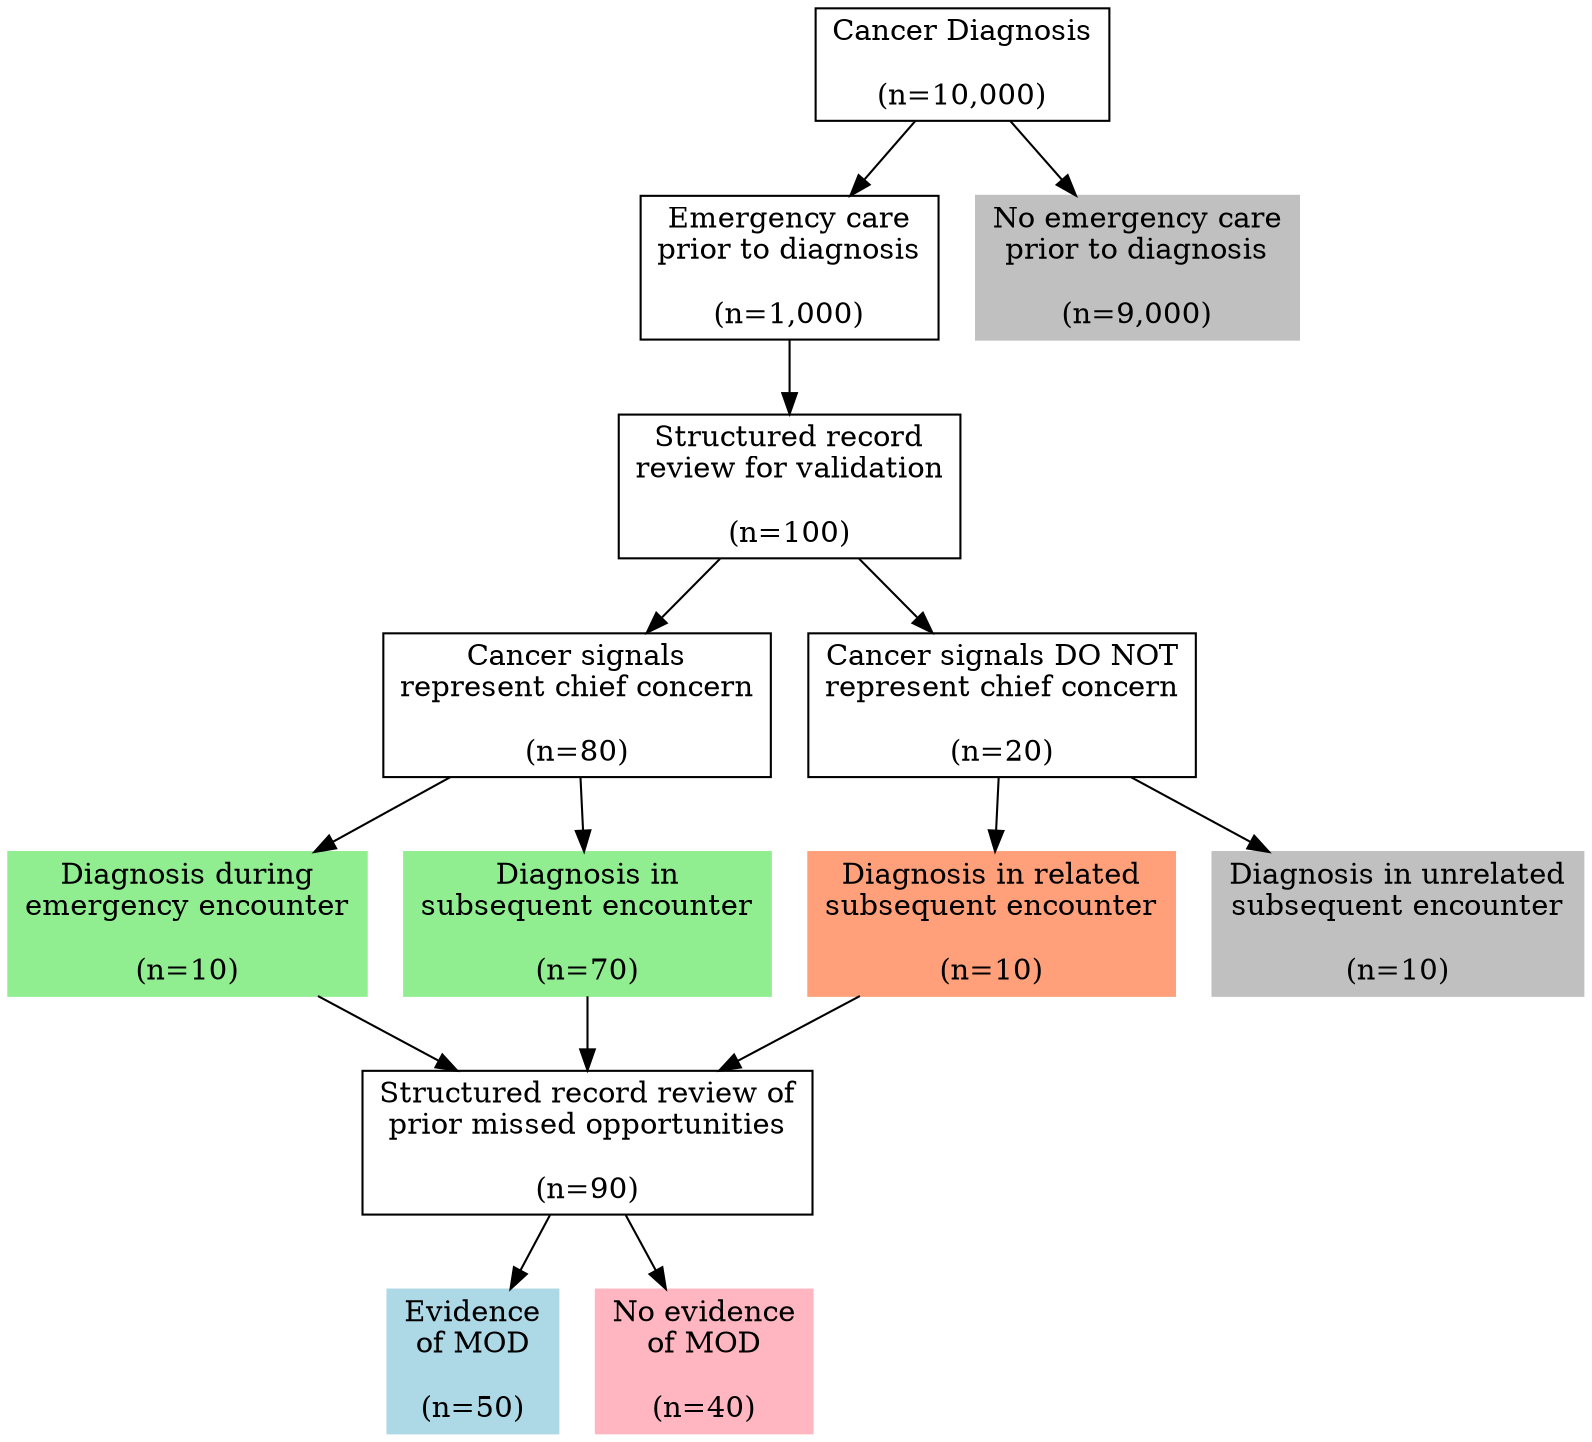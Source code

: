 digraph{

# Nodes

cancer_dx[shape=rectangle, label="Cancer Diagnosis\n\n(n=10,000)"]
emerg[shape=rectangle, label="Emergency care\nprior to diagnosis\n\n(n=1,000)"]
no_emerg[shape=rectangle, label="No emergency care\nprior to diagnosis\n\n(n=9,000)", style=filled, color=grey]

review_sample[shape=rectangle, label="Structured record\nreview for validation\n\n(n=100)"]
chief_concern[shape=rectangle, label="Cancer signals\nrepresent chief concern\n\n(n=80)"]
not_chief[shape=rectangle, label="Cancer signals DO NOT\nrepresent chief concern\n\n(n=20)"]

dx_during_type1[shape=rectangle, label="Diagnosis during\nemergency encounter\n\n(n=10)", style=filled, color=lightgreen]
dx_later_type2[shape=rectangle, label="Diagnosis in\nsubsequent encounter\n\n(n=70)", style=filled, color=lightgreen]
dx_related_type3_incidental[shape=rectangle, label="Diagnosis in related\nsubsequent encounter\n\n(n=10)", style=filled, color=lightsalmon]
dx_unrelated_nonEP_FP[shape=rectangle, label="Diagnosis in unrelated\nsubsequent encounter\n\n(n=10)", style=filled, color=grey]

MOD_review[shape=rectangle, label="Structured record review of\nprior missed opportunities\n\n(n=90)"]
yes_MOD[shape=rectangle, label="Evidence\nof MOD\n\n(n=50)", style=filled, color=lightblue]
no_MOD[shape=rectangle, label="No evidence\nof MOD\n\n(n=40)", style=filled, color=lightpink]




# Edges

cancer_dx -> emerg
cancer_dx -> no_emerg

emerg -> review_sample
review_sample -> chief_concern
review_sample -> not_chief
chief_concern -> dx_during_type1
chief_concern -> dx_later_type2
not_chief -> dx_related_type3_incidental
not_chief -> dx_unrelated_nonEP_FP

dx_during_type1 -> MOD_review
dx_later_type2 -> MOD_review
dx_related_type3_incidental -> MOD_review

MOD_review -> yes_MOD
MOD_review -> no_MOD

}

